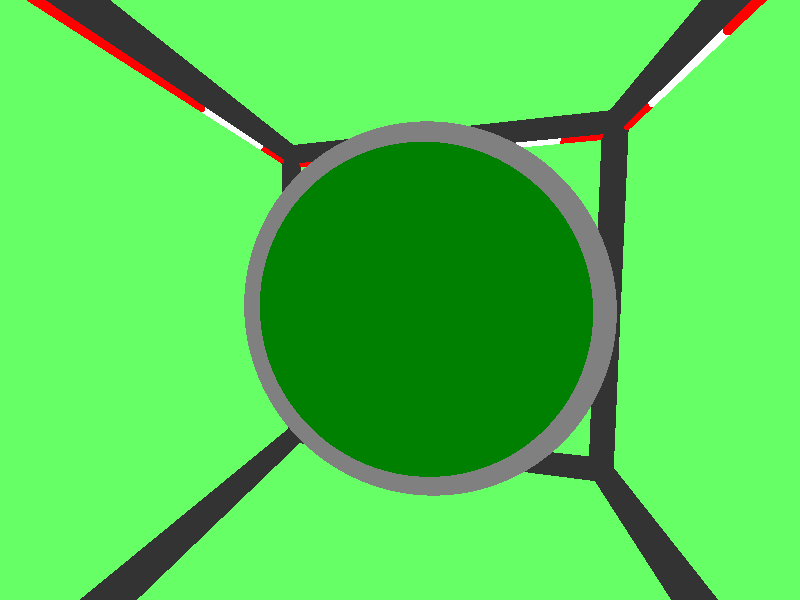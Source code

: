 camera {
	location <.2, .11, -.9>
	direction .5*z
	look_at <-.2, 0, .9>
}

background { rgb .7 }

light_source {
	<0, 0, 0> color rgb .6
}

#declare Pipe = union {
	cylinder {
		<-1, -1, -1>, <1, -1, -1>, .09
		pigment { color rgb<.2, .2, .2> }
		finish { specular .8 }
		normal { dents 1 bump_size 10 scale .01 }
	}
	cylinder {
		<-1, -1, -1>, <1, -1, -1>, .02
		translate -.09*y
		pigment {
			gradient x
			color_map {
				[0 color red 1]
				[0.3 color red 1]
				[0.3 color rgbf 1]
				[0.7 color rgbf 1]
				[0.7 color red 1]
				[1 color red 1]
			}
		}
		finish { specular .8 ambient .35 }
	}
}

#declare Pipes = union {
	object { Pipe }
	object { Pipe rotate 90*y }
	object { Pipe rotate 180*y }
	object { Pipe rotate 270*y }
	object { Pipe translate 2*y }
	object { Pipe rotate 90*y translate 2*y }
	object { Pipe rotate 180*y translate 2*y }
	object { Pipe rotate 270*y translate 2*y }
	object { Pipe rotate 90*z }
	object { Pipe rotate 90*z rotate 90*y }
	object { Pipe rotate 90*z rotate 180*y }
	object { Pipe rotate 90*z rotate 270*y }
}

union {
	box {
		<-1, -1, -1>, <1, 1, 1>
		hollow
		pigment { color rgbt<.4, 1, .4> }
		finish { ambient 0 diffuse .1 reflection 1 }
	}
	object { Pipes }
}

union {
	disc {
		0, y, 1
		pigment {
			color green .5 filter .9
		}
		finish { ambient .6 }
	}
	torus { 1, .05 pigment { rgb .5 } finish { specular .4 } }
	pigment { rgb 1 }
	rotate -90*x
	scale .6
	translate .1*z
}
